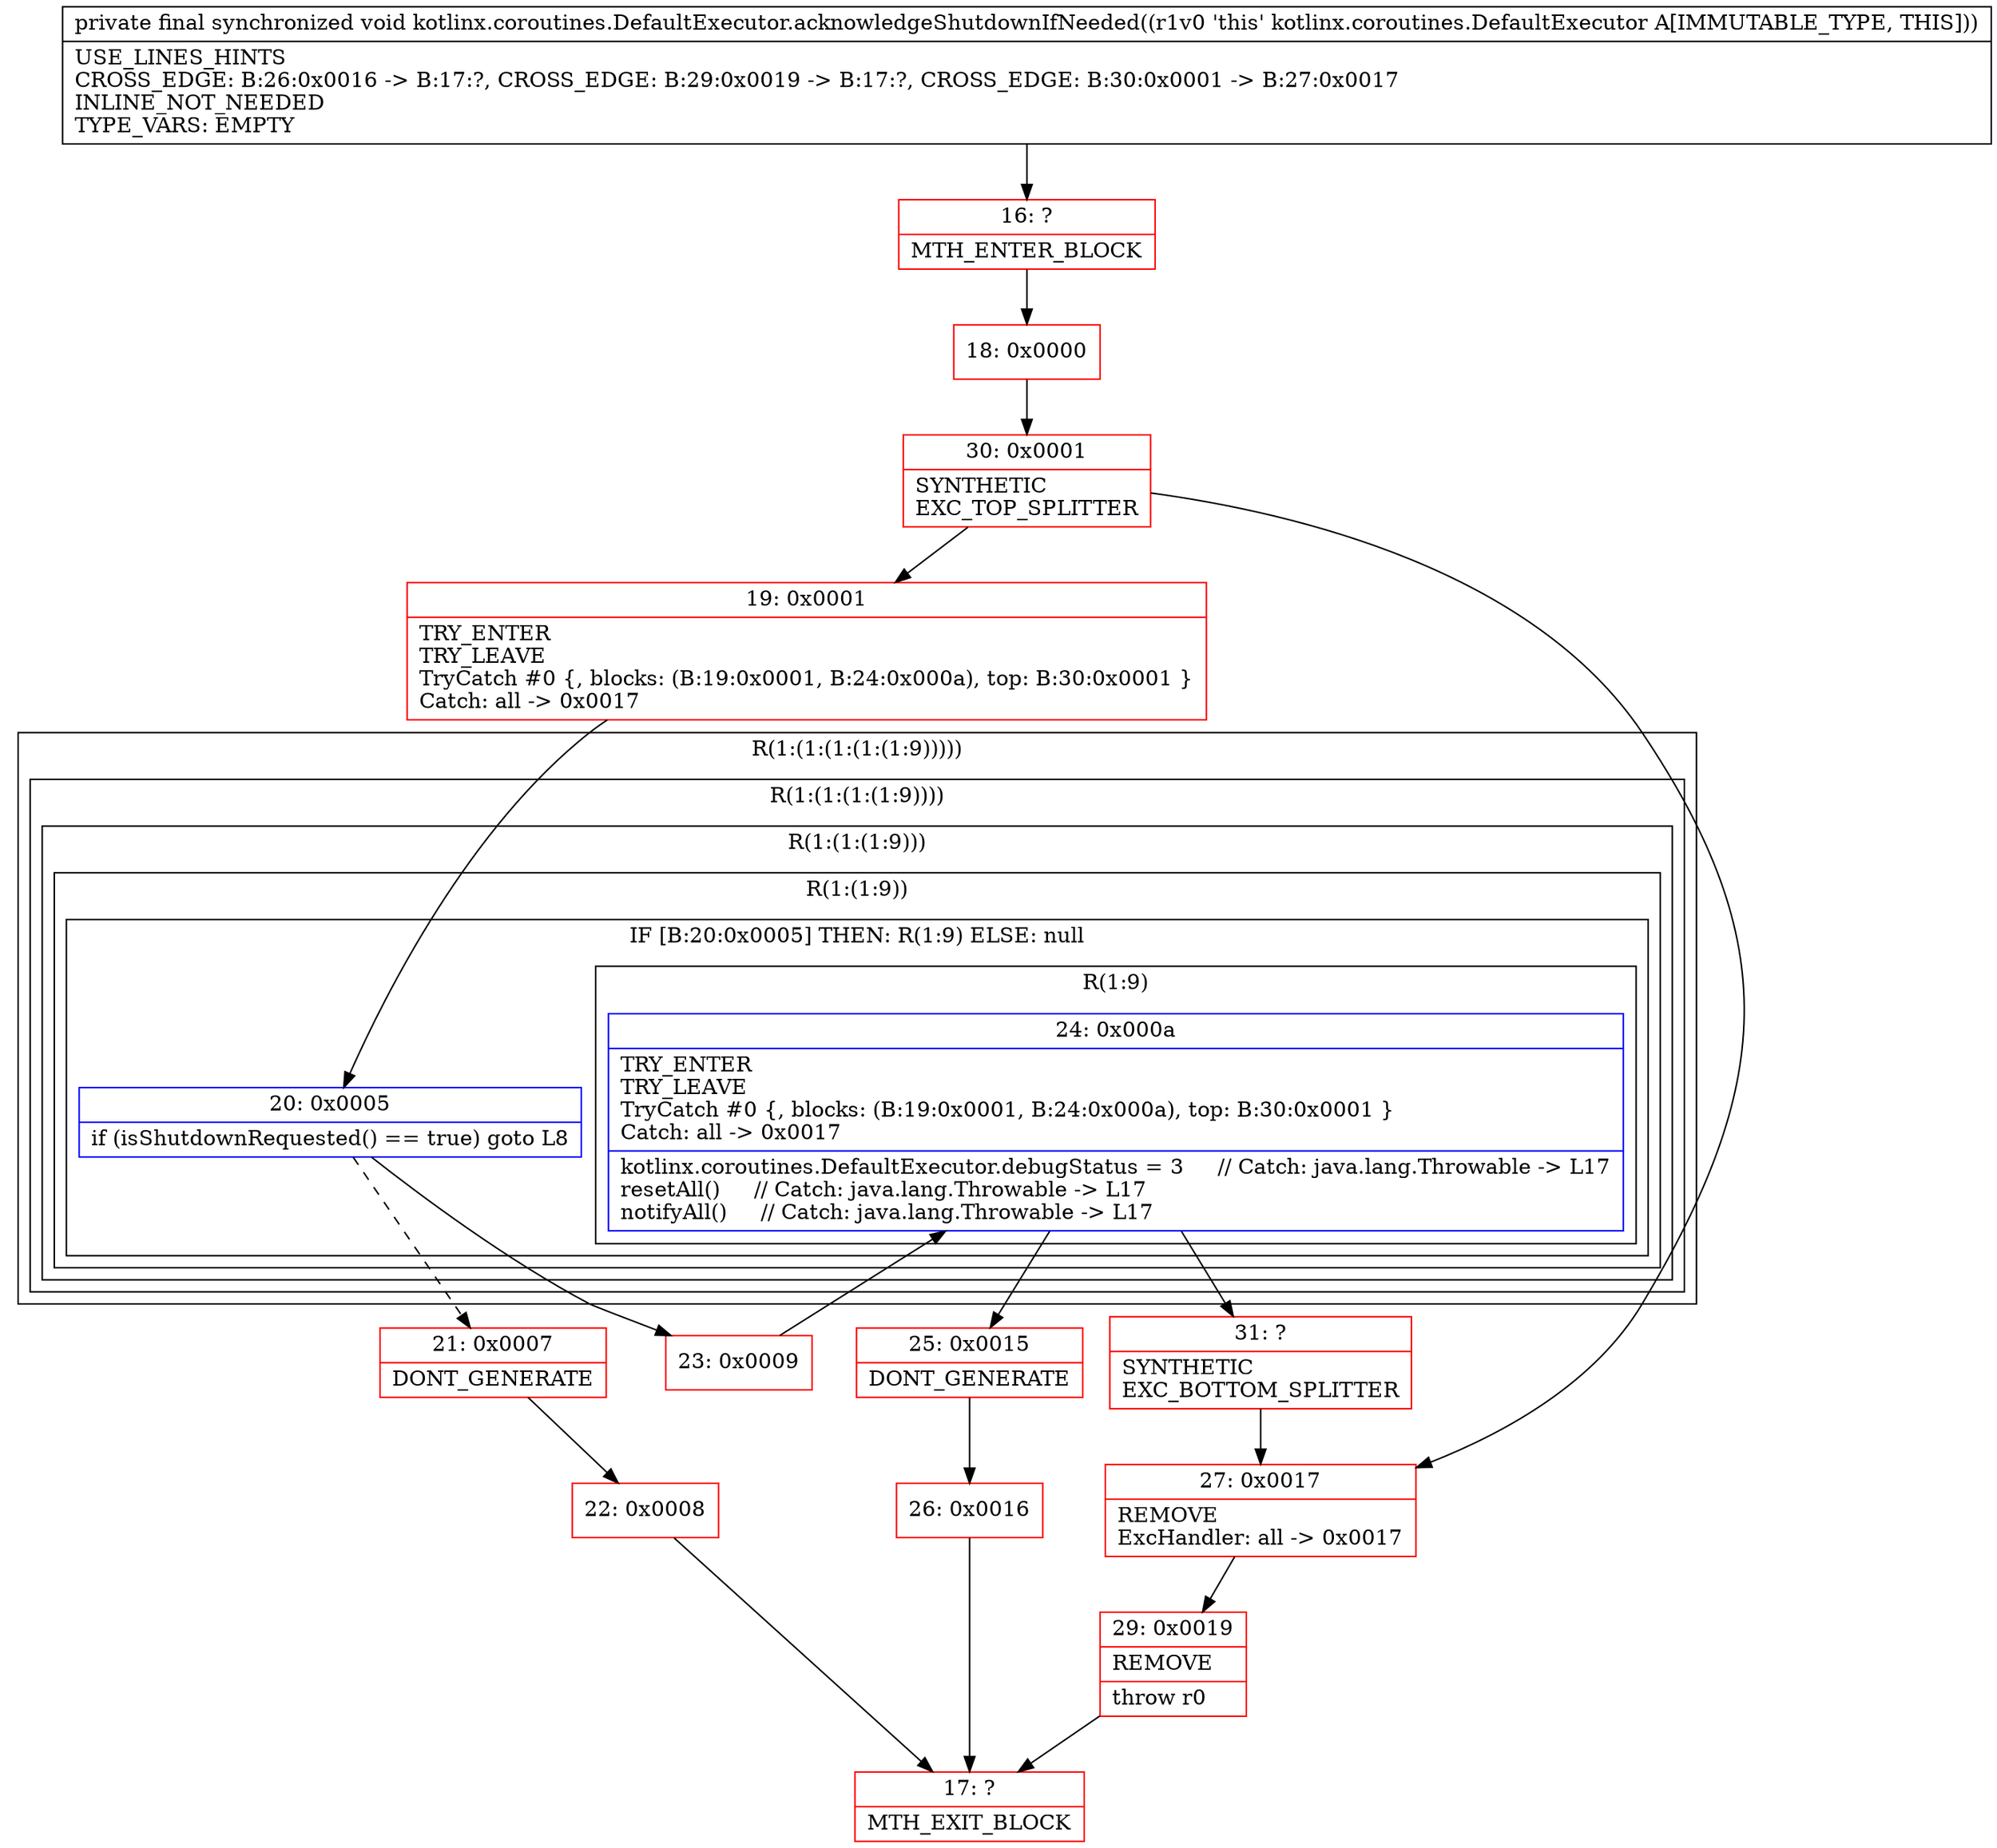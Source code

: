 digraph "CFG forkotlinx.coroutines.DefaultExecutor.acknowledgeShutdownIfNeeded()V" {
subgraph cluster_Region_1746818872 {
label = "R(1:(1:(1:(1:(1:9)))))";
node [shape=record,color=blue];
subgraph cluster_Region_705830149 {
label = "R(1:(1:(1:(1:9))))";
node [shape=record,color=blue];
subgraph cluster_Region_526618403 {
label = "R(1:(1:(1:9)))";
node [shape=record,color=blue];
subgraph cluster_Region_2123318692 {
label = "R(1:(1:9))";
node [shape=record,color=blue];
subgraph cluster_IfRegion_1681029850 {
label = "IF [B:20:0x0005] THEN: R(1:9) ELSE: null";
node [shape=record,color=blue];
Node_20 [shape=record,label="{20\:\ 0x0005|if (isShutdownRequested() == true) goto L8\l}"];
subgraph cluster_Region_1592965484 {
label = "R(1:9)";
node [shape=record,color=blue];
Node_24 [shape=record,label="{24\:\ 0x000a|TRY_ENTER\lTRY_LEAVE\lTryCatch #0 \{, blocks: (B:19:0x0001, B:24:0x000a), top: B:30:0x0001 \}\lCatch: all \-\> 0x0017\l|kotlinx.coroutines.DefaultExecutor.debugStatus = 3     \/\/ Catch: java.lang.Throwable \-\> L17\lresetAll()     \/\/ Catch: java.lang.Throwable \-\> L17\lnotifyAll()     \/\/ Catch: java.lang.Throwable \-\> L17\l}"];
}
}
}
}
}
}
Node_16 [shape=record,color=red,label="{16\:\ ?|MTH_ENTER_BLOCK\l}"];
Node_18 [shape=record,color=red,label="{18\:\ 0x0000}"];
Node_30 [shape=record,color=red,label="{30\:\ 0x0001|SYNTHETIC\lEXC_TOP_SPLITTER\l}"];
Node_19 [shape=record,color=red,label="{19\:\ 0x0001|TRY_ENTER\lTRY_LEAVE\lTryCatch #0 \{, blocks: (B:19:0x0001, B:24:0x000a), top: B:30:0x0001 \}\lCatch: all \-\> 0x0017\l}"];
Node_21 [shape=record,color=red,label="{21\:\ 0x0007|DONT_GENERATE\l}"];
Node_22 [shape=record,color=red,label="{22\:\ 0x0008}"];
Node_17 [shape=record,color=red,label="{17\:\ ?|MTH_EXIT_BLOCK\l}"];
Node_23 [shape=record,color=red,label="{23\:\ 0x0009}"];
Node_25 [shape=record,color=red,label="{25\:\ 0x0015|DONT_GENERATE\l}"];
Node_26 [shape=record,color=red,label="{26\:\ 0x0016}"];
Node_31 [shape=record,color=red,label="{31\:\ ?|SYNTHETIC\lEXC_BOTTOM_SPLITTER\l}"];
Node_27 [shape=record,color=red,label="{27\:\ 0x0017|REMOVE\lExcHandler: all \-\> 0x0017\l}"];
Node_29 [shape=record,color=red,label="{29\:\ 0x0019|REMOVE\l|throw r0\l}"];
MethodNode[shape=record,label="{private final synchronized void kotlinx.coroutines.DefaultExecutor.acknowledgeShutdownIfNeeded((r1v0 'this' kotlinx.coroutines.DefaultExecutor A[IMMUTABLE_TYPE, THIS]))  | USE_LINES_HINTS\lCROSS_EDGE: B:26:0x0016 \-\> B:17:?, CROSS_EDGE: B:29:0x0019 \-\> B:17:?, CROSS_EDGE: B:30:0x0001 \-\> B:27:0x0017\lINLINE_NOT_NEEDED\lTYPE_VARS: EMPTY\l}"];
MethodNode -> Node_16;Node_20 -> Node_21[style=dashed];
Node_20 -> Node_23;
Node_24 -> Node_25;
Node_24 -> Node_31;
Node_16 -> Node_18;
Node_18 -> Node_30;
Node_30 -> Node_19;
Node_30 -> Node_27;
Node_19 -> Node_20;
Node_21 -> Node_22;
Node_22 -> Node_17;
Node_23 -> Node_24;
Node_25 -> Node_26;
Node_26 -> Node_17;
Node_31 -> Node_27;
Node_27 -> Node_29;
Node_29 -> Node_17;
}

